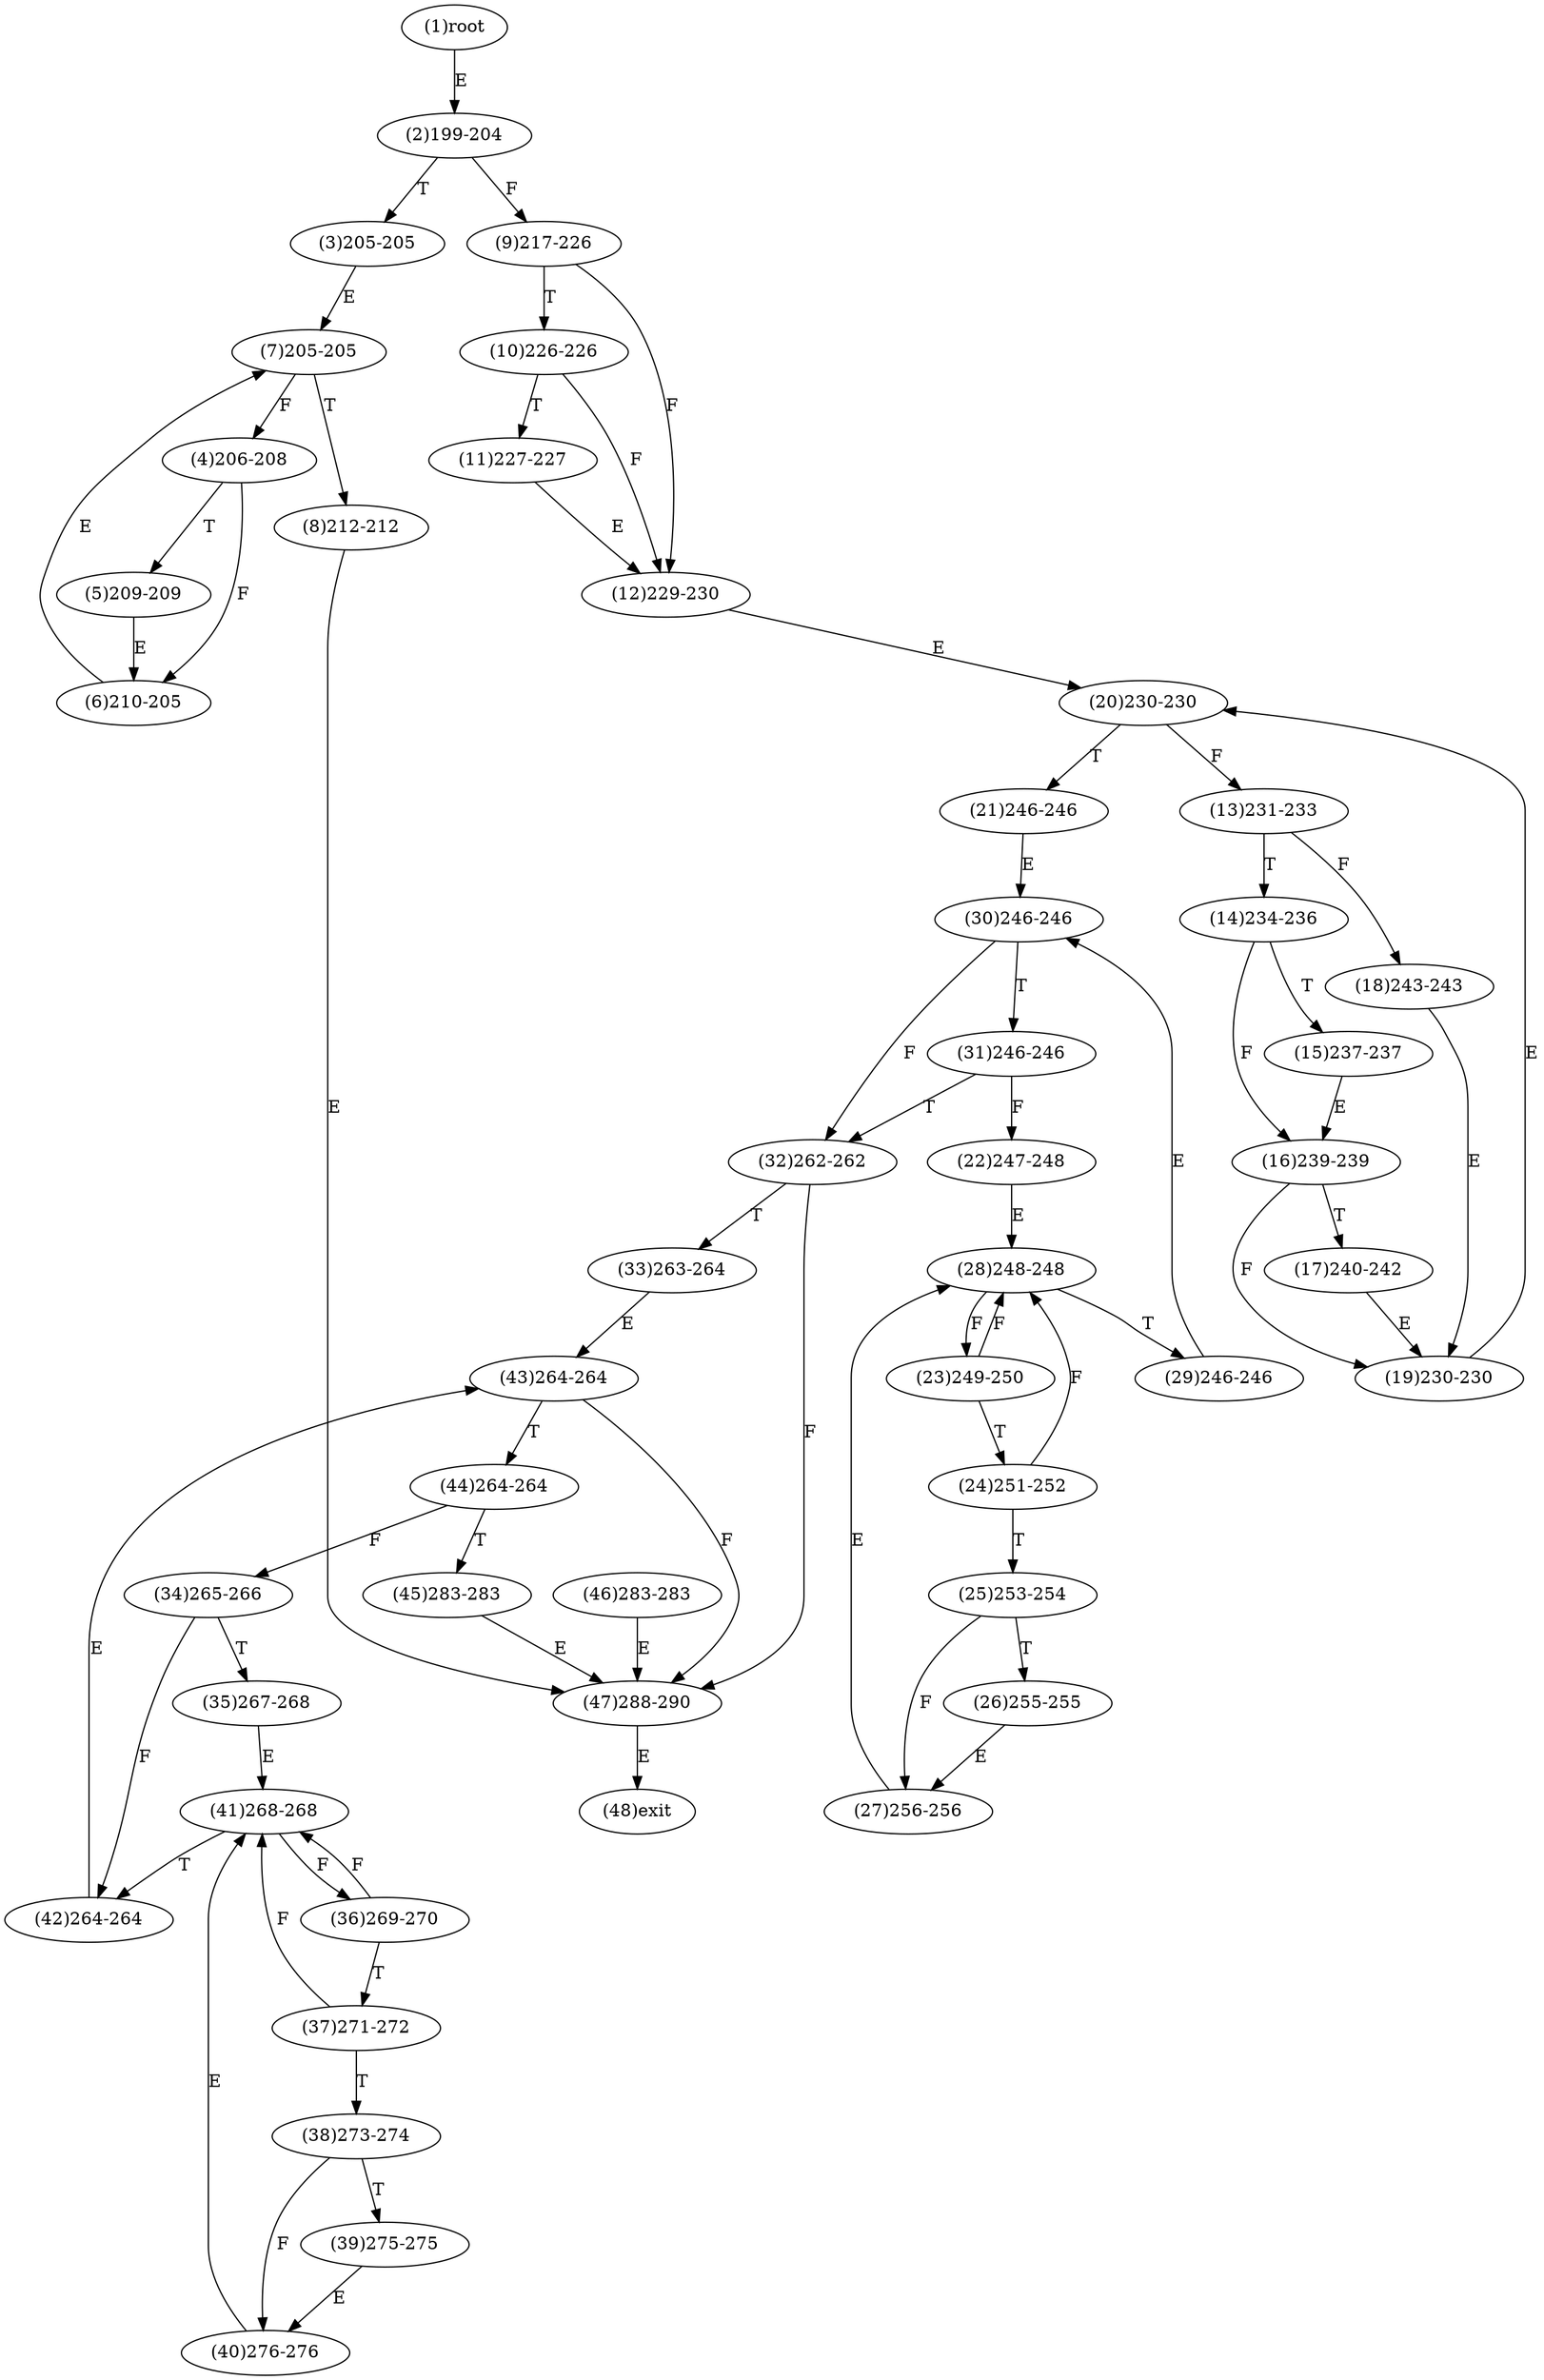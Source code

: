 digraph "" { 
1[ label="(1)root"];
2[ label="(2)199-204"];
3[ label="(3)205-205"];
4[ label="(4)206-208"];
5[ label="(5)209-209"];
6[ label="(6)210-205"];
7[ label="(7)205-205"];
8[ label="(8)212-212"];
9[ label="(9)217-226"];
10[ label="(10)226-226"];
11[ label="(11)227-227"];
12[ label="(12)229-230"];
13[ label="(13)231-233"];
14[ label="(14)234-236"];
15[ label="(15)237-237"];
17[ label="(17)240-242"];
16[ label="(16)239-239"];
19[ label="(19)230-230"];
18[ label="(18)243-243"];
21[ label="(21)246-246"];
20[ label="(20)230-230"];
23[ label="(23)249-250"];
22[ label="(22)247-248"];
25[ label="(25)253-254"];
24[ label="(24)251-252"];
27[ label="(27)256-256"];
26[ label="(26)255-255"];
29[ label="(29)246-246"];
28[ label="(28)248-248"];
31[ label="(31)246-246"];
30[ label="(30)246-246"];
34[ label="(34)265-266"];
35[ label="(35)267-268"];
32[ label="(32)262-262"];
33[ label="(33)263-264"];
38[ label="(38)273-274"];
39[ label="(39)275-275"];
36[ label="(36)269-270"];
37[ label="(37)271-272"];
42[ label="(42)264-264"];
43[ label="(43)264-264"];
40[ label="(40)276-276"];
41[ label="(41)268-268"];
46[ label="(46)283-283"];
47[ label="(47)288-290"];
44[ label="(44)264-264"];
45[ label="(45)283-283"];
48[ label="(48)exit"];
1->2[ label="E"];
2->9[ label="F"];
2->3[ label="T"];
3->7[ label="E"];
4->6[ label="F"];
4->5[ label="T"];
5->6[ label="E"];
6->7[ label="E"];
7->4[ label="F"];
7->8[ label="T"];
8->47[ label="E"];
9->12[ label="F"];
9->10[ label="T"];
10->12[ label="F"];
10->11[ label="T"];
11->12[ label="E"];
12->20[ label="E"];
13->18[ label="F"];
13->14[ label="T"];
14->16[ label="F"];
14->15[ label="T"];
15->16[ label="E"];
16->19[ label="F"];
16->17[ label="T"];
17->19[ label="E"];
18->19[ label="E"];
19->20[ label="E"];
20->13[ label="F"];
20->21[ label="T"];
21->30[ label="E"];
22->28[ label="E"];
23->28[ label="F"];
23->24[ label="T"];
24->28[ label="F"];
24->25[ label="T"];
25->27[ label="F"];
25->26[ label="T"];
26->27[ label="E"];
27->28[ label="E"];
28->23[ label="F"];
28->29[ label="T"];
29->30[ label="E"];
30->32[ label="F"];
30->31[ label="T"];
31->22[ label="F"];
31->32[ label="T"];
32->47[ label="F"];
32->33[ label="T"];
33->43[ label="E"];
34->42[ label="F"];
34->35[ label="T"];
35->41[ label="E"];
36->41[ label="F"];
36->37[ label="T"];
37->41[ label="F"];
37->38[ label="T"];
38->40[ label="F"];
38->39[ label="T"];
39->40[ label="E"];
40->41[ label="E"];
41->36[ label="F"];
41->42[ label="T"];
42->43[ label="E"];
43->47[ label="F"];
43->44[ label="T"];
44->34[ label="F"];
44->45[ label="T"];
45->47[ label="E"];
46->47[ label="E"];
47->48[ label="E"];
}